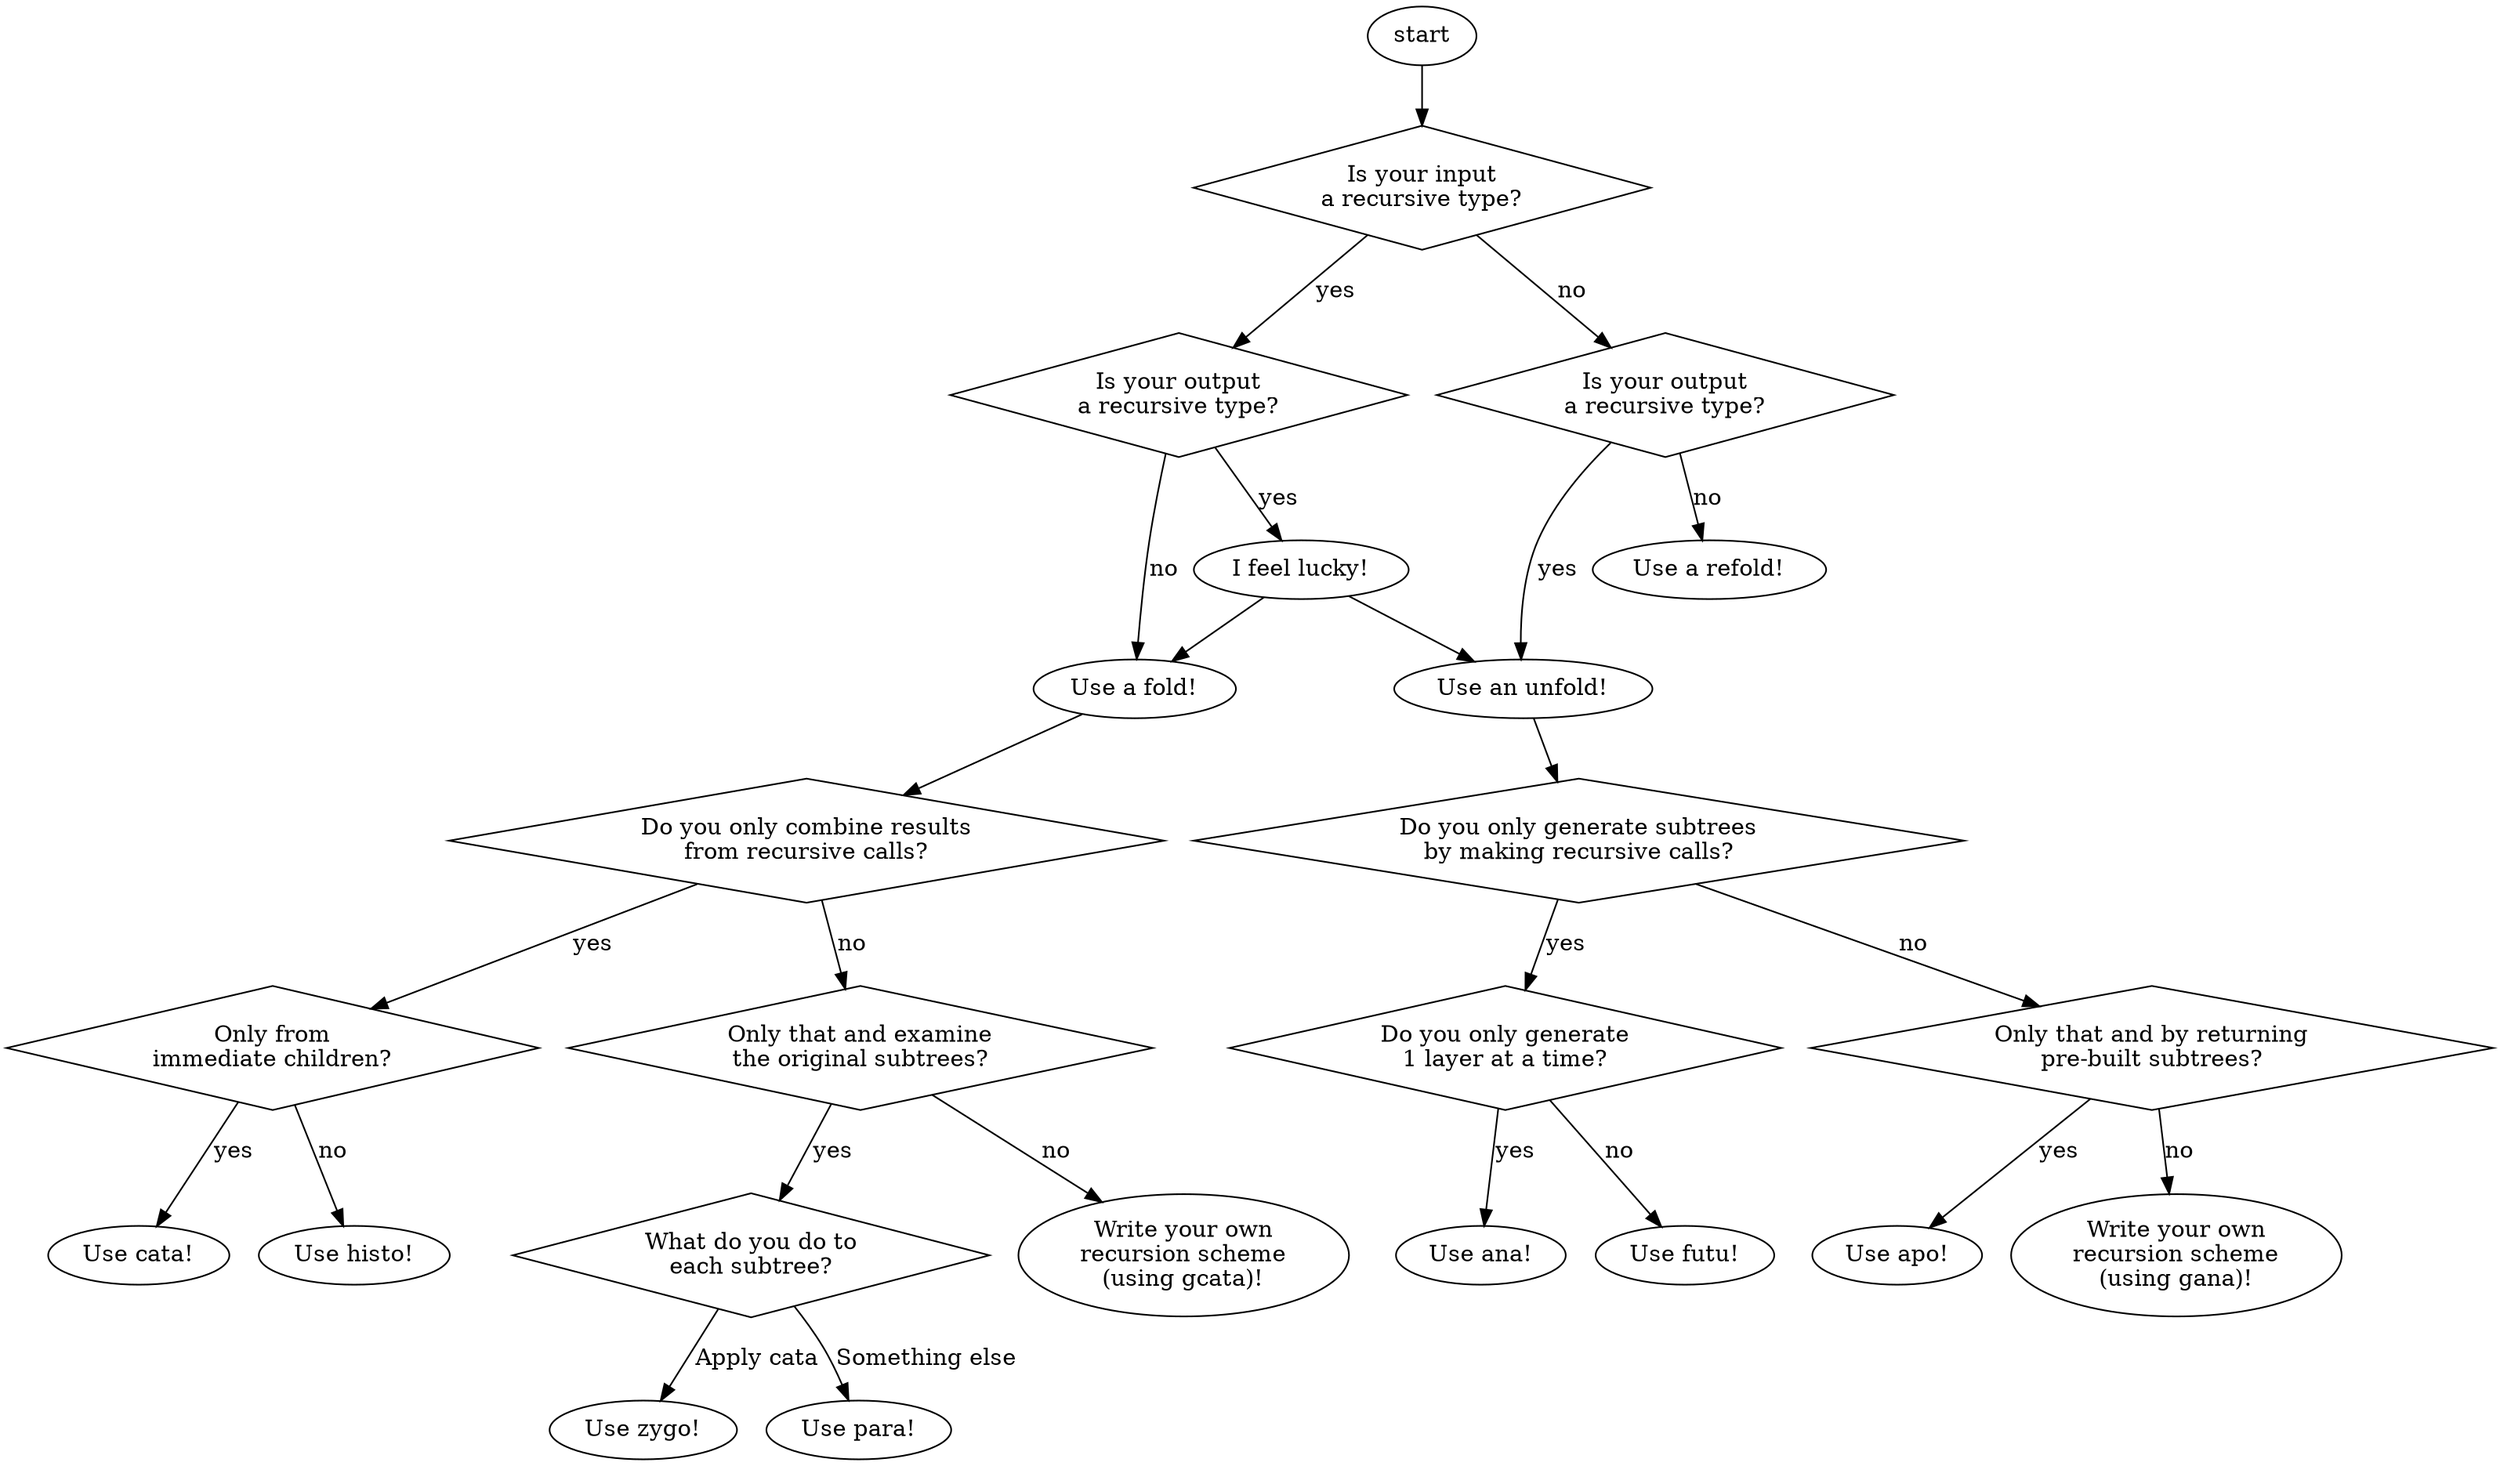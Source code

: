 digraph {
  decision1 [shape=diamond, label="Is your input\na recursive type?"];
  decision1_1 [shape=diamond, label="Is your output\na recursive type?"];
  decision1_2 [shape=diamond, label="Is your output\na recursive type?"];
  choose_either [label="I feel lucky!"];
  start_folds [label="Use a fold!"];
  start_unfolds [label="Use an unfold!"];
  start_refolds [label="Use a refold!"];
  fold1,fold2,fold3,fold4,unfold1,unfold2,unfold3 [shape=diamond];
  fold1 [label="Do you only combine results\nfrom recursive calls?"];
  fold2 [label="Only from\nimmediate children?"];
  fold3 [label="Only that and examine\nthe original subtrees?"];
  fold4 [label="What do you do to\neach subtree?"];
  gcata [label="Write your own\nrecursion scheme\n(using gcata)!"];
  cata [label="Use cata!"];
  histo [label="Use histo!"];
  zygo [label="Use zygo!"];
  para [label="Use para!"];
  unfold1 [label="Do you only generate subtrees\nby making recursive calls?"]
  unfold2 [label="Do you only generate\n1 layer at a time?"]
  unfold3 [label="Only that and by returning\npre-built subtrees?"]
  ana [label="Use ana!"];
  apo [label="Use apo!"];
  futu [label="Use futu!"];
  gana [label="Write your own\nrecursion scheme\n(using gana)!"];

  start -> decision1;
  decision1 -> decision1_1 [label=yes];
  decision1 -> decision1_2 [label=no];
  decision1_1 -> choose_either [label=yes];
  decision1_1 -> start_folds [label=no];
  decision1_2 -> start_unfolds [label=yes];
  decision1_2 -> start_refolds [label=no];
  choose_either -> start_folds;
  choose_either -> start_unfolds;

  start_folds -> fold1;
  fold1 -> fold2 [label="yes"]
  fold1 -> fold3 [label="no"]
  fold2 -> cata [label="yes"];
  fold2 -> histo [label="no"];
  fold3 -> fold4 [label="yes"];
  fold3 -> gcata [label="no"];
  fold4 -> zygo [label="Apply cata"];
  fold4 -> para [label="Something else"];

  start_unfolds -> unfold1;
  unfold1 -> unfold2 [label="yes"];
  unfold1 -> unfold3 [label="no"];
  unfold2 -> ana [label="yes"];
  unfold2 -> futu [label="no"];
  unfold3 -> apo [label="yes"];
  unfold3 -> gana [label="no"];
}
